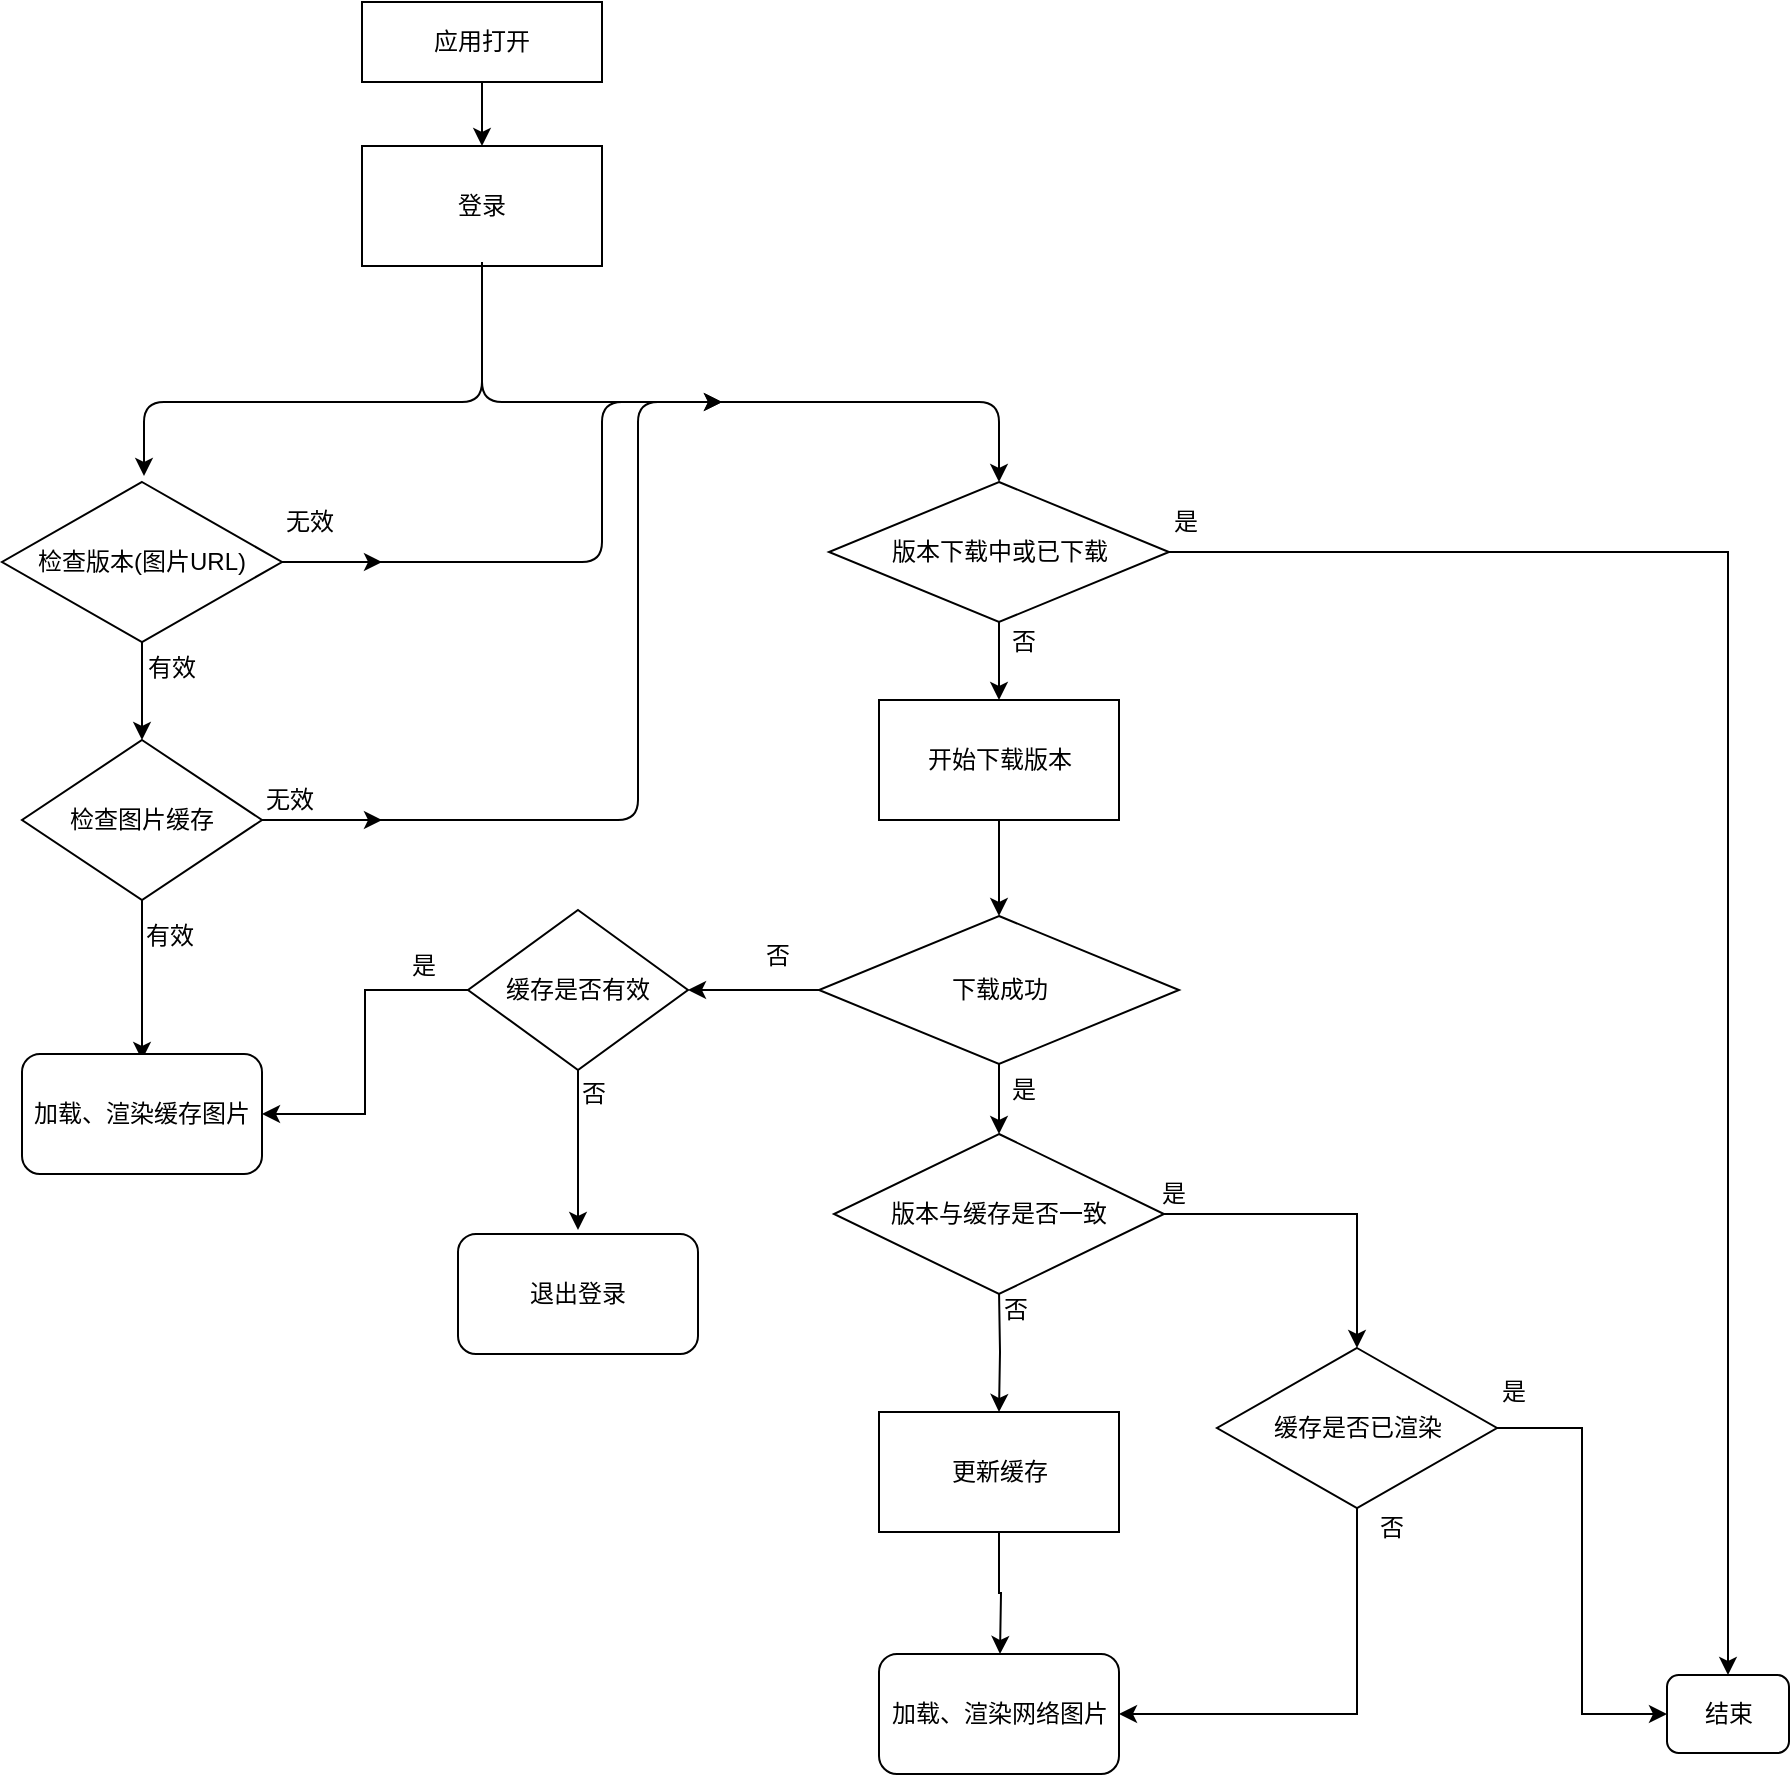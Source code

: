 <mxfile version="11.1.4" type="github"><diagram id="Av-IHMT5Xzm4aiiN9Ryq" name="Page-1"><mxGraphModel dx="1149" dy="773" grid="1" gridSize="10" guides="1" tooltips="1" connect="1" arrows="1" fold="1" page="1" pageScale="1" pageWidth="827" pageHeight="1169" math="0" shadow="0"><root><mxCell id="0"/><mxCell id="1" parent="0"/><mxCell id="g5jnLTH6uO6oZ4TodLK1-14" value="" style="edgeStyle=orthogonalEdgeStyle;rounded=0;orthogonalLoop=1;jettySize=auto;html=1;" parent="1" source="tXEbZ64m0D1ujOn4RVzD-1" target="S2RPf6URKoLTKJ8hEPo3-7" edge="1"><mxGeometry relative="1" as="geometry"/></mxCell><mxCell id="tXEbZ64m0D1ujOn4RVzD-1" value="应用打开" style="rounded=0;whiteSpace=wrap;html=1;" parent="1" vertex="1"><mxGeometry x="360" y="50" width="120" height="40" as="geometry"/></mxCell><mxCell id="S2RPf6URKoLTKJ8hEPo3-6" value="Text" style="text;html=1;resizable=0;points=[];autosize=1;align=left;verticalAlign=top;spacingTop=-4;" parent="1" vertex="1"><mxGeometry x="368" y="162" width="40" height="20" as="geometry"/></mxCell><mxCell id="S2RPf6URKoLTKJ8hEPo3-7" value="登录" style="rounded=0;whiteSpace=wrap;html=1;" parent="1" vertex="1"><mxGeometry x="360" y="122" width="120" height="60" as="geometry"/></mxCell><mxCell id="S2RPf6URKoLTKJ8hEPo3-10" value="" style="edgeStyle=segmentEdgeStyle;endArrow=classic;html=1;entryX=0.5;entryY=0;entryDx=0;entryDy=0;" parent="1" edge="1"><mxGeometry width="50" height="50" relative="1" as="geometry"><mxPoint x="420" y="182" as="sourcePoint"/><mxPoint x="251" y="287" as="targetPoint"/><Array as="points"><mxPoint x="420" y="182"/><mxPoint x="420" y="250"/><mxPoint x="251" y="250"/></Array></mxGeometry></mxCell><mxCell id="S2RPf6URKoLTKJ8hEPo3-12" value="" style="edgeStyle=segmentEdgeStyle;endArrow=classic;html=1;entryX=0.5;entryY=0;entryDx=0;entryDy=0;" parent="1" target="sRAX8nw85Gg30b3LioYz-1" edge="1"><mxGeometry width="50" height="50" relative="1" as="geometry"><mxPoint x="420" y="180" as="sourcePoint"/><mxPoint x="591" y="290" as="targetPoint"/><Array as="points"><mxPoint x="420" y="250"/><mxPoint x="679" y="250"/></Array></mxGeometry></mxCell><mxCell id="g5jnLTH6uO6oZ4TodLK1-52" style="edgeStyle=orthogonalEdgeStyle;rounded=0;orthogonalLoop=1;jettySize=auto;html=1;entryX=0.5;entryY=0;entryDx=0;entryDy=0;" parent="1" target="g5jnLTH6uO6oZ4TodLK1-49" edge="1"><mxGeometry relative="1" as="geometry"><mxPoint x="678.5" y="694" as="sourcePoint"/></mxGeometry></mxCell><mxCell id="sRAX8nw85Gg30b3LioYz-22" style="edgeStyle=orthogonalEdgeStyle;rounded=0;orthogonalLoop=1;jettySize=auto;html=1;entryX=0.5;entryY=0;entryDx=0;entryDy=0;" parent="1" source="g5jnLTH6uO6oZ4TodLK1-17" target="g5jnLTH6uO6oZ4TodLK1-44" edge="1"><mxGeometry relative="1" as="geometry"/></mxCell><mxCell id="g5jnLTH6uO6oZ4TodLK1-17" value="版本与缓存是否一致" style="rhombus;whiteSpace=wrap;html=1;" parent="1" vertex="1"><mxGeometry x="596" y="616" width="165" height="80" as="geometry"/></mxCell><mxCell id="g5jnLTH6uO6oZ4TodLK1-22" value="否" style="text;html=1;resizable=0;points=[];autosize=1;align=left;verticalAlign=top;spacingTop=-4;" parent="1" vertex="1"><mxGeometry x="678.5" y="694" width="30" height="20" as="geometry"/></mxCell><mxCell id="g5jnLTH6uO6oZ4TodLK1-28" value="" style="edgeStyle=orthogonalEdgeStyle;rounded=0;orthogonalLoop=1;jettySize=auto;html=1;" parent="1" source="g5jnLTH6uO6oZ4TodLK1-25" target="g5jnLTH6uO6oZ4TodLK1-26" edge="1"><mxGeometry relative="1" as="geometry"/></mxCell><mxCell id="sRAX8nw85Gg30b3LioYz-14" style="edgeStyle=orthogonalEdgeStyle;rounded=0;orthogonalLoop=1;jettySize=auto;html=1;" parent="1" source="g5jnLTH6uO6oZ4TodLK1-25" edge="1"><mxGeometry relative="1" as="geometry"><mxPoint x="370" y="330" as="targetPoint"/></mxGeometry></mxCell><mxCell id="g5jnLTH6uO6oZ4TodLK1-25" value="&lt;span style=&quot;white-space: normal&quot;&gt;检查版本(图片URL)&lt;/span&gt;" style="rhombus;whiteSpace=wrap;html=1;" parent="1" vertex="1"><mxGeometry x="180" y="290" width="140" height="80" as="geometry"/></mxCell><mxCell id="g5jnLTH6uO6oZ4TodLK1-31" value="" style="edgeStyle=orthogonalEdgeStyle;rounded=0;orthogonalLoop=1;jettySize=auto;html=1;" parent="1" source="g5jnLTH6uO6oZ4TodLK1-26" edge="1"><mxGeometry relative="1" as="geometry"><mxPoint x="250" y="579" as="targetPoint"/></mxGeometry></mxCell><mxCell id="sRAX8nw85Gg30b3LioYz-15" style="edgeStyle=orthogonalEdgeStyle;rounded=0;orthogonalLoop=1;jettySize=auto;html=1;" parent="1" source="g5jnLTH6uO6oZ4TodLK1-26" edge="1"><mxGeometry relative="1" as="geometry"><mxPoint x="370" y="459" as="targetPoint"/></mxGeometry></mxCell><mxCell id="g5jnLTH6uO6oZ4TodLK1-26" value="检查图片缓存" style="rhombus;whiteSpace=wrap;html=1;" parent="1" vertex="1"><mxGeometry x="190" y="419" width="120" height="80" as="geometry"/></mxCell><mxCell id="g5jnLTH6uO6oZ4TodLK1-29" value="有效" style="text;html=1;resizable=0;points=[];autosize=1;align=left;verticalAlign=top;spacingTop=-4;" parent="1" vertex="1"><mxGeometry x="250.5" y="373" width="40" height="20" as="geometry"/></mxCell><mxCell id="g5jnLTH6uO6oZ4TodLK1-32" value="有效" style="text;html=1;resizable=0;points=[];autosize=1;align=left;verticalAlign=top;spacingTop=-4;" parent="1" vertex="1"><mxGeometry x="250" y="507" width="40" height="20" as="geometry"/></mxCell><mxCell id="g5jnLTH6uO6oZ4TodLK1-39" value="是" style="text;html=1;resizable=0;points=[];autosize=1;align=left;verticalAlign=top;spacingTop=-4;" parent="1" vertex="1"><mxGeometry x="757.5" y="636" width="30" height="20" as="geometry"/></mxCell><mxCell id="g5jnLTH6uO6oZ4TodLK1-45" style="edgeStyle=orthogonalEdgeStyle;rounded=0;orthogonalLoop=1;jettySize=auto;html=1;exitX=0.5;exitY=1;exitDx=0;exitDy=0;entryX=1;entryY=0.5;entryDx=0;entryDy=0;" parent="1" source="g5jnLTH6uO6oZ4TodLK1-44" target="sRAX8nw85Gg30b3LioYz-26" edge="1"><mxGeometry relative="1" as="geometry"><mxPoint x="858" y="876" as="targetPoint"/></mxGeometry></mxCell><mxCell id="sRAX8nw85Gg30b3LioYz-16" style="edgeStyle=orthogonalEdgeStyle;rounded=0;orthogonalLoop=1;jettySize=auto;html=1;entryX=0;entryY=0.5;entryDx=0;entryDy=0;" parent="1" source="g5jnLTH6uO6oZ4TodLK1-44" target="sRAX8nw85Gg30b3LioYz-7" edge="1"><mxGeometry relative="1" as="geometry"/></mxCell><mxCell id="g5jnLTH6uO6oZ4TodLK1-44" value="缓存是否已渲染" style="rhombus;whiteSpace=wrap;html=1;" parent="1" vertex="1"><mxGeometry x="787.5" y="723" width="140" height="80" as="geometry"/></mxCell><mxCell id="g5jnLTH6uO6oZ4TodLK1-46" value="否" style="text;html=1;resizable=0;points=[];autosize=1;align=left;verticalAlign=top;spacingTop=-4;" parent="1" vertex="1"><mxGeometry x="866.5" y="803" width="30" height="20" as="geometry"/></mxCell><mxCell id="g5jnLTH6uO6oZ4TodLK1-53" style="edgeStyle=orthogonalEdgeStyle;rounded=0;orthogonalLoop=1;jettySize=auto;html=1;entryX=0.5;entryY=0;entryDx=0;entryDy=0;" parent="1" source="g5jnLTH6uO6oZ4TodLK1-49" edge="1"><mxGeometry relative="1" as="geometry"><mxPoint x="679" y="876" as="targetPoint"/></mxGeometry></mxCell><mxCell id="g5jnLTH6uO6oZ4TodLK1-49" value="更新缓存" style="rounded=0;whiteSpace=wrap;html=1;" parent="1" vertex="1"><mxGeometry x="618.5" y="755" width="120" height="60" as="geometry"/></mxCell><mxCell id="ldTik9sNe7aYE0XLO2Mk-4" value="无效" style="text;html=1;resizable=0;points=[];autosize=1;align=left;verticalAlign=top;spacingTop=-4;" parent="1" vertex="1"><mxGeometry x="320" y="300" width="40" height="20" as="geometry"/></mxCell><mxCell id="ldTik9sNe7aYE0XLO2Mk-5" value="无效" style="text;html=1;resizable=0;points=[];autosize=1;align=left;verticalAlign=top;spacingTop=-4;" parent="1" vertex="1"><mxGeometry x="310" y="438.5" width="40" height="20" as="geometry"/></mxCell><mxCell id="ldTik9sNe7aYE0XLO2Mk-6" value="" style="edgeStyle=segmentEdgeStyle;endArrow=classic;html=1;exitX=1;exitY=0.5;exitDx=0;exitDy=0;" parent="1" source="g5jnLTH6uO6oZ4TodLK1-25" edge="1"><mxGeometry width="50" height="50" relative="1" as="geometry"><mxPoint x="370" y="330" as="sourcePoint"/><mxPoint x="540" y="250" as="targetPoint"/><Array as="points"><mxPoint x="480" y="330"/><mxPoint x="480" y="250"/></Array></mxGeometry></mxCell><mxCell id="ldTik9sNe7aYE0XLO2Mk-7" value="" style="edgeStyle=segmentEdgeStyle;endArrow=classic;html=1;exitX=1;exitY=0.5;exitDx=0;exitDy=0;" parent="1" source="g5jnLTH6uO6oZ4TodLK1-26" edge="1"><mxGeometry width="50" height="50" relative="1" as="geometry"><mxPoint x="328" y="459" as="sourcePoint"/><mxPoint x="540" y="250" as="targetPoint"/><Array as="points"><mxPoint x="498" y="459"/><mxPoint x="498" y="250"/></Array></mxGeometry></mxCell><mxCell id="sRAX8nw85Gg30b3LioYz-10" style="edgeStyle=orthogonalEdgeStyle;rounded=0;orthogonalLoop=1;jettySize=auto;html=1;entryX=0.5;entryY=0;entryDx=0;entryDy=0;" parent="1" source="sRAX8nw85Gg30b3LioYz-1" target="sRAX8nw85Gg30b3LioYz-2" edge="1"><mxGeometry relative="1" as="geometry"/></mxCell><mxCell id="sRAX8nw85Gg30b3LioYz-12" style="edgeStyle=orthogonalEdgeStyle;rounded=0;orthogonalLoop=1;jettySize=auto;html=1;entryX=0.5;entryY=0;entryDx=0;entryDy=0;" parent="1" source="sRAX8nw85Gg30b3LioYz-1" target="sRAX8nw85Gg30b3LioYz-7" edge="1"><mxGeometry relative="1" as="geometry"><mxPoint x="820" y="325" as="targetPoint"/></mxGeometry></mxCell><mxCell id="sRAX8nw85Gg30b3LioYz-1" value="版本下载中或已下载" style="rhombus;whiteSpace=wrap;html=1;" parent="1" vertex="1"><mxGeometry x="593.5" y="290" width="170" height="70" as="geometry"/></mxCell><mxCell id="sRAX8nw85Gg30b3LioYz-36" style="edgeStyle=orthogonalEdgeStyle;rounded=0;orthogonalLoop=1;jettySize=auto;html=1;entryX=0.5;entryY=0;entryDx=0;entryDy=0;" parent="1" source="sRAX8nw85Gg30b3LioYz-2" target="sRAX8nw85Gg30b3LioYz-18" edge="1"><mxGeometry relative="1" as="geometry"/></mxCell><mxCell id="sRAX8nw85Gg30b3LioYz-2" value="开始下载版本" style="rounded=0;whiteSpace=wrap;html=1;" parent="1" vertex="1"><mxGeometry x="618.5" y="399" width="120" height="60" as="geometry"/></mxCell><mxCell id="sRAX8nw85Gg30b3LioYz-5" value="否" style="text;html=1;resizable=0;points=[];autosize=1;align=left;verticalAlign=top;spacingTop=-4;" parent="1" vertex="1"><mxGeometry x="683" y="360" width="30" height="20" as="geometry"/></mxCell><mxCell id="sRAX8nw85Gg30b3LioYz-6" value="是" style="text;html=1;resizable=0;points=[];autosize=1;align=left;verticalAlign=top;spacingTop=-4;" parent="1" vertex="1"><mxGeometry x="764" y="300" width="30" height="20" as="geometry"/></mxCell><mxCell id="sRAX8nw85Gg30b3LioYz-7" value="结束" style="rounded=1;whiteSpace=wrap;html=1;" parent="1" vertex="1"><mxGeometry x="1012.5" y="886.5" width="61" height="39" as="geometry"/></mxCell><mxCell id="sRAX8nw85Gg30b3LioYz-17" value="是" style="text;html=1;resizable=0;points=[];autosize=1;align=left;verticalAlign=top;spacingTop=-4;" parent="1" vertex="1"><mxGeometry x="927.5" y="735" width="30" height="20" as="geometry"/></mxCell><mxCell id="sRAX8nw85Gg30b3LioYz-20" style="edgeStyle=orthogonalEdgeStyle;rounded=0;orthogonalLoop=1;jettySize=auto;html=1;entryX=0.5;entryY=0;entryDx=0;entryDy=0;" parent="1" source="sRAX8nw85Gg30b3LioYz-18" target="g5jnLTH6uO6oZ4TodLK1-17" edge="1"><mxGeometry relative="1" as="geometry"/></mxCell><mxCell id="sRAX8nw85Gg30b3LioYz-31" style="edgeStyle=orthogonalEdgeStyle;rounded=0;orthogonalLoop=1;jettySize=auto;html=1;entryX=1;entryY=0.5;entryDx=0;entryDy=0;" parent="1" source="sRAX8nw85Gg30b3LioYz-18" target="sRAX8nw85Gg30b3LioYz-27" edge="1"><mxGeometry relative="1" as="geometry"/></mxCell><mxCell id="sRAX8nw85Gg30b3LioYz-18" value="下载成功" style="rhombus;whiteSpace=wrap;html=1;" parent="1" vertex="1"><mxGeometry x="588.5" y="507" width="180" height="74" as="geometry"/></mxCell><mxCell id="sRAX8nw85Gg30b3LioYz-21" value="是" style="text;html=1;resizable=0;points=[];autosize=1;align=left;verticalAlign=top;spacingTop=-4;" parent="1" vertex="1"><mxGeometry x="683" y="584" width="30" height="20" as="geometry"/></mxCell><mxCell id="sRAX8nw85Gg30b3LioYz-23" value="否" style="text;html=1;resizable=0;points=[];autosize=1;align=left;verticalAlign=top;spacingTop=-4;" parent="1" vertex="1"><mxGeometry x="560" y="517" width="30" height="20" as="geometry"/></mxCell><mxCell id="sRAX8nw85Gg30b3LioYz-25" value="&lt;span style=&quot;white-space: normal&quot;&gt;加载、渲染缓存图片&lt;/span&gt;" style="rounded=1;whiteSpace=wrap;html=1;" parent="1" vertex="1"><mxGeometry x="190" y="576" width="120" height="60" as="geometry"/></mxCell><mxCell id="sRAX8nw85Gg30b3LioYz-26" value="&lt;span style=&quot;white-space: normal&quot;&gt;加载、渲染网络图片&lt;/span&gt;" style="rounded=1;whiteSpace=wrap;html=1;" parent="1" vertex="1"><mxGeometry x="618.5" y="876" width="120" height="60" as="geometry"/></mxCell><mxCell id="sRAX8nw85Gg30b3LioYz-29" style="edgeStyle=orthogonalEdgeStyle;rounded=0;orthogonalLoop=1;jettySize=auto;html=1;entryX=1;entryY=0.5;entryDx=0;entryDy=0;" parent="1" source="sRAX8nw85Gg30b3LioYz-27" target="sRAX8nw85Gg30b3LioYz-25" edge="1"><mxGeometry relative="1" as="geometry"/></mxCell><mxCell id="sRAX8nw85Gg30b3LioYz-33" value="" style="edgeStyle=orthogonalEdgeStyle;rounded=0;orthogonalLoop=1;jettySize=auto;html=1;" parent="1" source="sRAX8nw85Gg30b3LioYz-27" edge="1"><mxGeometry relative="1" as="geometry"><mxPoint x="468" y="664" as="targetPoint"/></mxGeometry></mxCell><mxCell id="sRAX8nw85Gg30b3LioYz-27" value="缓存是否有效" style="rhombus;whiteSpace=wrap;html=1;" parent="1" vertex="1"><mxGeometry x="413" y="504" width="110" height="80" as="geometry"/></mxCell><mxCell id="sRAX8nw85Gg30b3LioYz-30" value="是" style="text;html=1;resizable=0;points=[];autosize=1;align=left;verticalAlign=top;spacingTop=-4;" parent="1" vertex="1"><mxGeometry x="383" y="522" width="30" height="20" as="geometry"/></mxCell><mxCell id="sRAX8nw85Gg30b3LioYz-34" value="退出登录" style="rounded=1;whiteSpace=wrap;html=1;" parent="1" vertex="1"><mxGeometry x="408" y="666" width="120" height="60" as="geometry"/></mxCell><mxCell id="sRAX8nw85Gg30b3LioYz-35" value="否" style="text;html=1;resizable=0;points=[];autosize=1;align=left;verticalAlign=top;spacingTop=-4;" parent="1" vertex="1"><mxGeometry x="468" y="586" width="30" height="20" as="geometry"/></mxCell></root></mxGraphModel></diagram></mxfile>